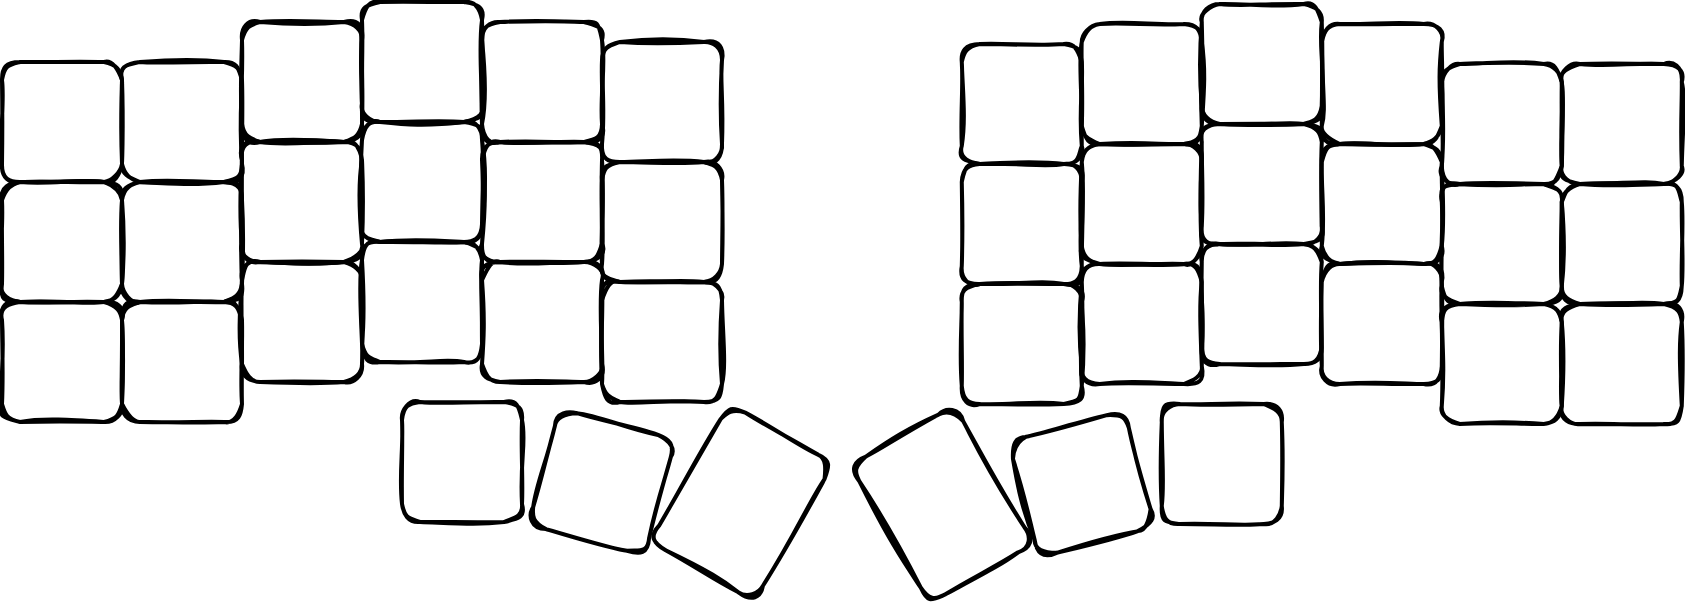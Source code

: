 <mxfile version="21.2.9" type="github">
  <diagram name="第 1 页" id="Lhpt9WF88qVEmdfKzY9J">
    <mxGraphModel dx="1125" dy="1200" grid="1" gridSize="10" guides="1" tooltips="1" connect="1" arrows="1" fold="1" page="1" pageScale="1" pageWidth="827" pageHeight="1169" math="0" shadow="0">
      <root>
        <mxCell id="0" />
        <mxCell id="1" parent="0" />
        <mxCell id="0ytokayuqMbqDu8jkO6P-44" value="" style="group" vertex="1" connectable="0" parent="1">
          <mxGeometry x="40" y="280" width="413.895" height="298.933" as="geometry" />
        </mxCell>
        <mxCell id="0ytokayuqMbqDu8jkO6P-1" value="" style="rounded=1;whiteSpace=wrap;html=1;strokeWidth=2;fillWeight=4;hachureGap=8;hachureAngle=45;fillColor=none;sketch=1;fillStyle=dashed;" vertex="1" parent="0ytokayuqMbqDu8jkO6P-44">
          <mxGeometry y="30" width="60" height="60" as="geometry" />
        </mxCell>
        <mxCell id="0ytokayuqMbqDu8jkO6P-2" value="" style="rounded=1;whiteSpace=wrap;html=1;strokeWidth=2;fillWeight=4;hachureGap=8;hachureAngle=45;fillColor=none;sketch=1;" vertex="1" parent="0ytokayuqMbqDu8jkO6P-44">
          <mxGeometry x="60" y="30" width="60" height="60" as="geometry" />
        </mxCell>
        <mxCell id="0ytokayuqMbqDu8jkO6P-3" value="" style="rounded=1;whiteSpace=wrap;html=1;strokeWidth=2;fillWeight=4;hachureGap=8;hachureAngle=45;fillColor=none;sketch=1;" vertex="1" parent="0ytokayuqMbqDu8jkO6P-44">
          <mxGeometry x="300" y="20" width="60" height="60" as="geometry" />
        </mxCell>
        <mxCell id="0ytokayuqMbqDu8jkO6P-4" value="" style="rounded=1;whiteSpace=wrap;html=1;strokeWidth=2;fillWeight=4;hachureGap=8;hachureAngle=45;fillColor=none;sketch=1;" vertex="1" parent="0ytokayuqMbqDu8jkO6P-44">
          <mxGeometry x="120" y="10" width="60" height="60" as="geometry" />
        </mxCell>
        <mxCell id="0ytokayuqMbqDu8jkO6P-5" value="" style="rounded=1;whiteSpace=wrap;html=1;strokeWidth=2;fillWeight=4;hachureGap=8;hachureAngle=45;fillColor=none;sketch=1;" vertex="1" parent="0ytokayuqMbqDu8jkO6P-44">
          <mxGeometry x="180" width="60" height="60" as="geometry" />
        </mxCell>
        <mxCell id="0ytokayuqMbqDu8jkO6P-6" value="" style="rounded=1;whiteSpace=wrap;html=1;strokeWidth=2;fillWeight=4;hachureGap=8;hachureAngle=45;fillColor=none;sketch=1;" vertex="1" parent="0ytokayuqMbqDu8jkO6P-44">
          <mxGeometry x="240" y="10" width="60" height="60" as="geometry" />
        </mxCell>
        <mxCell id="0ytokayuqMbqDu8jkO6P-7" value="" style="rounded=1;whiteSpace=wrap;html=1;strokeWidth=2;fillWeight=4;hachureGap=8;hachureAngle=45;fillColor=none;sketch=1;" vertex="1" parent="0ytokayuqMbqDu8jkO6P-44">
          <mxGeometry y="90" width="60" height="60" as="geometry" />
        </mxCell>
        <mxCell id="0ytokayuqMbqDu8jkO6P-8" value="" style="rounded=1;whiteSpace=wrap;html=1;strokeWidth=2;fillWeight=4;hachureGap=8;hachureAngle=45;fillColor=none;sketch=1;" vertex="1" parent="0ytokayuqMbqDu8jkO6P-44">
          <mxGeometry x="60" y="90" width="60" height="60" as="geometry" />
        </mxCell>
        <mxCell id="0ytokayuqMbqDu8jkO6P-9" value="" style="rounded=1;whiteSpace=wrap;html=1;strokeWidth=2;fillWeight=4;hachureGap=8;hachureAngle=45;fillColor=none;sketch=1;" vertex="1" parent="0ytokayuqMbqDu8jkO6P-44">
          <mxGeometry x="300" y="80" width="60" height="60" as="geometry" />
        </mxCell>
        <mxCell id="0ytokayuqMbqDu8jkO6P-10" value="" style="rounded=1;whiteSpace=wrap;html=1;strokeWidth=2;fillWeight=4;hachureGap=8;hachureAngle=45;fillColor=none;sketch=1;" vertex="1" parent="0ytokayuqMbqDu8jkO6P-44">
          <mxGeometry x="120" y="70" width="60" height="60" as="geometry" />
        </mxCell>
        <mxCell id="0ytokayuqMbqDu8jkO6P-11" value="" style="rounded=1;whiteSpace=wrap;html=1;strokeWidth=2;fillWeight=4;hachureGap=8;hachureAngle=45;fillColor=none;sketch=1;" vertex="1" parent="0ytokayuqMbqDu8jkO6P-44">
          <mxGeometry x="180" y="60" width="60" height="60" as="geometry" />
        </mxCell>
        <mxCell id="0ytokayuqMbqDu8jkO6P-12" value="" style="rounded=1;whiteSpace=wrap;html=1;strokeWidth=2;fillWeight=4;hachureGap=8;hachureAngle=45;fillColor=none;sketch=1;" vertex="1" parent="0ytokayuqMbqDu8jkO6P-44">
          <mxGeometry x="240" y="70" width="60" height="60" as="geometry" />
        </mxCell>
        <mxCell id="0ytokayuqMbqDu8jkO6P-13" value="" style="rounded=1;whiteSpace=wrap;html=1;strokeWidth=2;fillWeight=4;hachureGap=8;hachureAngle=45;fillColor=none;sketch=1;" vertex="1" parent="0ytokayuqMbqDu8jkO6P-44">
          <mxGeometry y="150" width="60" height="60" as="geometry" />
        </mxCell>
        <mxCell id="0ytokayuqMbqDu8jkO6P-14" value="" style="rounded=1;whiteSpace=wrap;html=1;strokeWidth=2;fillWeight=4;hachureGap=8;hachureAngle=45;fillColor=none;sketch=1;" vertex="1" parent="0ytokayuqMbqDu8jkO6P-44">
          <mxGeometry x="60" y="150" width="60" height="60" as="geometry" />
        </mxCell>
        <mxCell id="0ytokayuqMbqDu8jkO6P-15" value="" style="rounded=1;whiteSpace=wrap;html=1;strokeWidth=2;fillWeight=4;hachureGap=8;hachureAngle=45;fillColor=none;sketch=1;" vertex="1" parent="0ytokayuqMbqDu8jkO6P-44">
          <mxGeometry x="300" y="140" width="60" height="60" as="geometry" />
        </mxCell>
        <mxCell id="0ytokayuqMbqDu8jkO6P-16" value="" style="rounded=1;whiteSpace=wrap;html=1;strokeWidth=2;fillWeight=4;hachureGap=8;hachureAngle=45;fillColor=none;sketch=1;" vertex="1" parent="0ytokayuqMbqDu8jkO6P-44">
          <mxGeometry x="120" y="130" width="60" height="60" as="geometry" />
        </mxCell>
        <mxCell id="0ytokayuqMbqDu8jkO6P-17" value="" style="rounded=1;whiteSpace=wrap;html=1;strokeWidth=2;fillWeight=4;hachureGap=8;hachureAngle=45;fillColor=none;sketch=1;" vertex="1" parent="0ytokayuqMbqDu8jkO6P-44">
          <mxGeometry x="180" y="120" width="60" height="60" as="geometry" />
        </mxCell>
        <mxCell id="0ytokayuqMbqDu8jkO6P-18" value="" style="rounded=1;whiteSpace=wrap;html=1;strokeWidth=2;fillWeight=4;hachureGap=8;hachureAngle=45;fillColor=none;sketch=1;" vertex="1" parent="0ytokayuqMbqDu8jkO6P-44">
          <mxGeometry x="240" y="130" width="60" height="60" as="geometry" />
        </mxCell>
        <mxCell id="0ytokayuqMbqDu8jkO6P-19" value="" style="rounded=1;whiteSpace=wrap;html=1;strokeWidth=2;fillWeight=4;hachureGap=8;hachureAngle=45;fillColor=none;sketch=1;fillStyle=dashed;" vertex="1" parent="0ytokayuqMbqDu8jkO6P-44">
          <mxGeometry x="200" y="200" width="60" height="60" as="geometry" />
        </mxCell>
        <mxCell id="0ytokayuqMbqDu8jkO6P-20" value="" style="rounded=1;whiteSpace=wrap;html=1;strokeWidth=2;fillWeight=4;hachureGap=8;hachureAngle=45;fillColor=none;sketch=1;fillStyle=dashed;rotation=15;" vertex="1" parent="0ytokayuqMbqDu8jkO6P-44">
          <mxGeometry x="270" y="210" width="60" height="60" as="geometry" />
        </mxCell>
        <mxCell id="0ytokayuqMbqDu8jkO6P-21" value="" style="rounded=1;whiteSpace=wrap;html=1;strokeWidth=2;fillWeight=4;hachureGap=8;hachureAngle=45;fillColor=none;sketch=1;fillStyle=dashed;rotation=30;" vertex="1" parent="0ytokayuqMbqDu8jkO6P-44">
          <mxGeometry x="339.9" y="210.45" width="60" height="79.53" as="geometry" />
        </mxCell>
        <mxCell id="0ytokayuqMbqDu8jkO6P-156" value="" style="group;flipH=1;" vertex="1" connectable="0" parent="1">
          <mxGeometry x="466" y="281" width="413.895" height="298.933" as="geometry" />
        </mxCell>
        <mxCell id="0ytokayuqMbqDu8jkO6P-157" value="" style="rounded=1;whiteSpace=wrap;html=1;strokeWidth=2;fillWeight=4;hachureGap=8;hachureAngle=45;fillColor=none;sketch=1;fillStyle=dashed;" vertex="1" parent="0ytokayuqMbqDu8jkO6P-156">
          <mxGeometry x="353.895" y="30" width="60" height="60" as="geometry" />
        </mxCell>
        <mxCell id="0ytokayuqMbqDu8jkO6P-158" value="" style="rounded=1;whiteSpace=wrap;html=1;strokeWidth=2;fillWeight=4;hachureGap=8;hachureAngle=45;fillColor=none;sketch=1;" vertex="1" parent="0ytokayuqMbqDu8jkO6P-156">
          <mxGeometry x="293.895" y="30" width="60" height="60" as="geometry" />
        </mxCell>
        <mxCell id="0ytokayuqMbqDu8jkO6P-159" value="" style="rounded=1;whiteSpace=wrap;html=1;strokeWidth=2;fillWeight=4;hachureGap=8;hachureAngle=45;fillColor=none;sketch=1;" vertex="1" parent="0ytokayuqMbqDu8jkO6P-156">
          <mxGeometry x="53.895" y="20" width="60" height="60" as="geometry" />
        </mxCell>
        <mxCell id="0ytokayuqMbqDu8jkO6P-160" value="" style="rounded=1;whiteSpace=wrap;html=1;strokeWidth=2;fillWeight=4;hachureGap=8;hachureAngle=45;fillColor=none;sketch=1;" vertex="1" parent="0ytokayuqMbqDu8jkO6P-156">
          <mxGeometry x="233.895" y="10" width="60" height="60" as="geometry" />
        </mxCell>
        <mxCell id="0ytokayuqMbqDu8jkO6P-161" value="" style="rounded=1;whiteSpace=wrap;html=1;strokeWidth=2;fillWeight=4;hachureGap=8;hachureAngle=45;fillColor=none;sketch=1;" vertex="1" parent="0ytokayuqMbqDu8jkO6P-156">
          <mxGeometry x="173.895" width="60" height="60" as="geometry" />
        </mxCell>
        <mxCell id="0ytokayuqMbqDu8jkO6P-162" value="" style="rounded=1;whiteSpace=wrap;html=1;strokeWidth=2;fillWeight=4;hachureGap=8;hachureAngle=45;fillColor=none;sketch=1;" vertex="1" parent="0ytokayuqMbqDu8jkO6P-156">
          <mxGeometry x="113.895" y="10" width="60" height="60" as="geometry" />
        </mxCell>
        <mxCell id="0ytokayuqMbqDu8jkO6P-163" value="" style="rounded=1;whiteSpace=wrap;html=1;strokeWidth=2;fillWeight=4;hachureGap=8;hachureAngle=45;fillColor=none;sketch=1;" vertex="1" parent="0ytokayuqMbqDu8jkO6P-156">
          <mxGeometry x="353.895" y="90" width="60" height="60" as="geometry" />
        </mxCell>
        <mxCell id="0ytokayuqMbqDu8jkO6P-164" value="" style="rounded=1;whiteSpace=wrap;html=1;strokeWidth=2;fillWeight=4;hachureGap=8;hachureAngle=45;fillColor=none;sketch=1;" vertex="1" parent="0ytokayuqMbqDu8jkO6P-156">
          <mxGeometry x="293.895" y="90" width="60" height="60" as="geometry" />
        </mxCell>
        <mxCell id="0ytokayuqMbqDu8jkO6P-165" value="" style="rounded=1;whiteSpace=wrap;html=1;strokeWidth=2;fillWeight=4;hachureGap=8;hachureAngle=45;fillColor=none;sketch=1;" vertex="1" parent="0ytokayuqMbqDu8jkO6P-156">
          <mxGeometry x="53.895" y="80" width="60" height="60" as="geometry" />
        </mxCell>
        <mxCell id="0ytokayuqMbqDu8jkO6P-166" value="" style="rounded=1;whiteSpace=wrap;html=1;strokeWidth=2;fillWeight=4;hachureGap=8;hachureAngle=45;fillColor=none;sketch=1;" vertex="1" parent="0ytokayuqMbqDu8jkO6P-156">
          <mxGeometry x="233.895" y="70" width="60" height="60" as="geometry" />
        </mxCell>
        <mxCell id="0ytokayuqMbqDu8jkO6P-167" value="" style="rounded=1;whiteSpace=wrap;html=1;strokeWidth=2;fillWeight=4;hachureGap=8;hachureAngle=45;fillColor=none;sketch=1;" vertex="1" parent="0ytokayuqMbqDu8jkO6P-156">
          <mxGeometry x="173.895" y="60" width="60" height="60" as="geometry" />
        </mxCell>
        <mxCell id="0ytokayuqMbqDu8jkO6P-168" value="" style="rounded=1;whiteSpace=wrap;html=1;strokeWidth=2;fillWeight=4;hachureGap=8;hachureAngle=45;fillColor=none;sketch=1;" vertex="1" parent="0ytokayuqMbqDu8jkO6P-156">
          <mxGeometry x="113.895" y="70" width="60" height="60" as="geometry" />
        </mxCell>
        <mxCell id="0ytokayuqMbqDu8jkO6P-169" value="" style="rounded=1;whiteSpace=wrap;html=1;strokeWidth=2;fillWeight=4;hachureGap=8;hachureAngle=45;fillColor=none;sketch=1;" vertex="1" parent="0ytokayuqMbqDu8jkO6P-156">
          <mxGeometry x="353.895" y="150" width="60" height="60" as="geometry" />
        </mxCell>
        <mxCell id="0ytokayuqMbqDu8jkO6P-170" value="" style="rounded=1;whiteSpace=wrap;html=1;strokeWidth=2;fillWeight=4;hachureGap=8;hachureAngle=45;fillColor=none;sketch=1;" vertex="1" parent="0ytokayuqMbqDu8jkO6P-156">
          <mxGeometry x="293.895" y="150" width="60" height="60" as="geometry" />
        </mxCell>
        <mxCell id="0ytokayuqMbqDu8jkO6P-171" value="" style="rounded=1;whiteSpace=wrap;html=1;strokeWidth=2;fillWeight=4;hachureGap=8;hachureAngle=45;fillColor=none;sketch=1;" vertex="1" parent="0ytokayuqMbqDu8jkO6P-156">
          <mxGeometry x="53.895" y="140" width="60" height="60" as="geometry" />
        </mxCell>
        <mxCell id="0ytokayuqMbqDu8jkO6P-172" value="" style="rounded=1;whiteSpace=wrap;html=1;strokeWidth=2;fillWeight=4;hachureGap=8;hachureAngle=45;fillColor=none;sketch=1;" vertex="1" parent="0ytokayuqMbqDu8jkO6P-156">
          <mxGeometry x="233.895" y="130" width="60" height="60" as="geometry" />
        </mxCell>
        <mxCell id="0ytokayuqMbqDu8jkO6P-173" value="" style="rounded=1;whiteSpace=wrap;html=1;strokeWidth=2;fillWeight=4;hachureGap=8;hachureAngle=45;fillColor=none;sketch=1;" vertex="1" parent="0ytokayuqMbqDu8jkO6P-156">
          <mxGeometry x="173.895" y="120" width="60" height="60" as="geometry" />
        </mxCell>
        <mxCell id="0ytokayuqMbqDu8jkO6P-174" value="" style="rounded=1;whiteSpace=wrap;html=1;strokeWidth=2;fillWeight=4;hachureGap=8;hachureAngle=45;fillColor=none;sketch=1;" vertex="1" parent="0ytokayuqMbqDu8jkO6P-156">
          <mxGeometry x="113.895" y="130" width="60" height="60" as="geometry" />
        </mxCell>
        <mxCell id="0ytokayuqMbqDu8jkO6P-186" value="" style="group;flipH=1;rotation=0;" vertex="1" connectable="0" parent="1">
          <mxGeometry x="466" y="481" width="213.895" height="98.933" as="geometry" />
        </mxCell>
        <mxCell id="0ytokayuqMbqDu8jkO6P-183" value="" style="rounded=1;whiteSpace=wrap;html=1;strokeWidth=2;fillWeight=4;hachureGap=8;hachureAngle=45;fillColor=none;sketch=1;fillStyle=dashed;" vertex="1" parent="0ytokayuqMbqDu8jkO6P-186">
          <mxGeometry x="153.895" width="60" height="60" as="geometry" />
        </mxCell>
        <mxCell id="0ytokayuqMbqDu8jkO6P-184" value="" style="rounded=1;whiteSpace=wrap;html=1;strokeWidth=2;fillWeight=4;hachureGap=8;hachureAngle=45;fillColor=none;sketch=1;fillStyle=dashed;rotation=-15;" vertex="1" parent="0ytokayuqMbqDu8jkO6P-186">
          <mxGeometry x="83.895" y="10" width="60" height="60" as="geometry" />
        </mxCell>
        <mxCell id="0ytokayuqMbqDu8jkO6P-185" value="" style="rounded=1;whiteSpace=wrap;html=1;strokeWidth=2;fillWeight=4;hachureGap=8;hachureAngle=45;fillColor=none;sketch=1;fillStyle=dashed;rotation=-30;" vertex="1" parent="0ytokayuqMbqDu8jkO6P-186">
          <mxGeometry x="13.995" y="10.45" width="60" height="79.53" as="geometry" />
        </mxCell>
      </root>
    </mxGraphModel>
  </diagram>
</mxfile>
